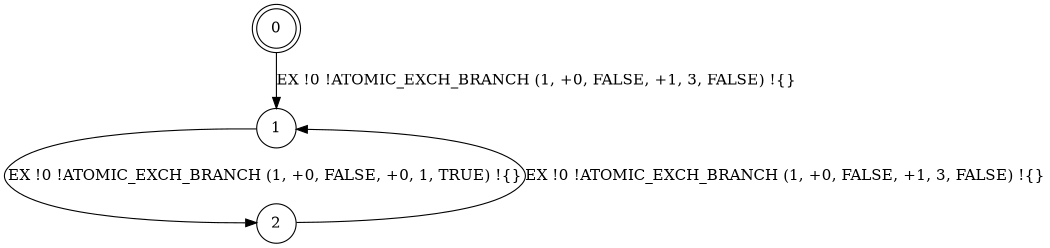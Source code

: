 digraph BCG {
size = "7, 10.5";
center = TRUE;
node [shape = circle];
0 [peripheries = 2];
0 -> 1 [label = "EX !0 !ATOMIC_EXCH_BRANCH (1, +0, FALSE, +1, 3, FALSE) !{}"];
1 -> 2 [label = "EX !0 !ATOMIC_EXCH_BRANCH (1, +0, FALSE, +0, 1, TRUE) !{}"];
2 -> 1 [label = "EX !0 !ATOMIC_EXCH_BRANCH (1, +0, FALSE, +1, 3, FALSE) !{}"];
}
